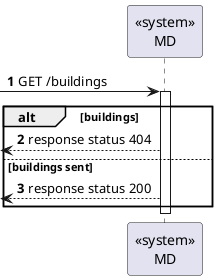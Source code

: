 @startuml
autonumber

participant "<<system>>\nMD" as mdr

    [-> mdr: GET /buildings

    activate mdr
    alt buildings
        [<-- mdr : response status 404
    else buildings sent
        [<--mdr : response status 200
    end
    deactivate mdr


@enduml
